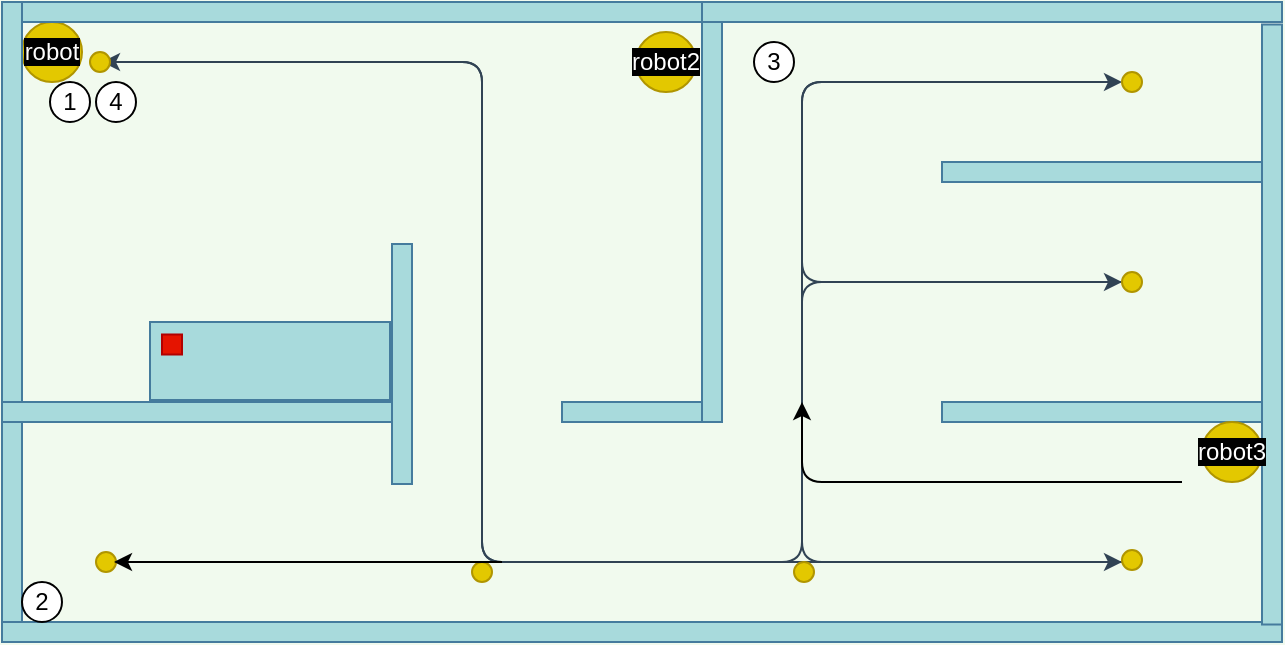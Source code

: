 <mxfile>
    <diagram id="Os4OQ2AVHIz0DxEbQNlY" name="Page-1">
        <mxGraphModel dx="605" dy="261" grid="1" gridSize="10" guides="1" tooltips="1" connect="1" arrows="1" fold="1" page="1" pageScale="1" pageWidth="850" pageHeight="1100" background="#F1FAEE" math="0" shadow="0">
            <root>
                <mxCell id="0"/>
                <mxCell id="1" parent="0"/>
                <object label="&lt;span style=&quot;background-color: rgb(0 , 0 , 0)&quot;&gt;robot&lt;/span&gt;" type="robot" collision_tag="stopEvent" id="robot">
                    <mxCell style="ellipse;whiteSpace=wrap;html=1;aspect=fixed;fillColor=#e3c800;strokeColor=#B09500;fontColor=#ffffff;" parent="1" vertex="1">
                        <mxGeometry x="130" y="50" width="30" height="30" as="geometry"/>
                    </mxCell>
                </object>
                <mxCell id="3" value="" style="rounded=0;whiteSpace=wrap;html=1;fillColor=#A8DADC;strokeColor=#457B9D;" parent="1" vertex="1">
                    <mxGeometry x="120" y="40" width="360" height="10" as="geometry"/>
                </mxCell>
                <mxCell id="4" value="" style="rounded=0;whiteSpace=wrap;html=1;fillColor=#A8DADC;strokeColor=#457B9D;rotation=90;" parent="1" vertex="1">
                    <mxGeometry x="-30" y="190" width="310" height="10" as="geometry"/>
                </mxCell>
                <mxCell id="5" value="" style="rounded=0;whiteSpace=wrap;html=1;fillColor=#A8DADC;strokeColor=#457B9D;" parent="1" vertex="1">
                    <mxGeometry x="120" y="240" width="200" height="10" as="geometry"/>
                </mxCell>
                <mxCell id="6" value="" style="rounded=0;whiteSpace=wrap;html=1;fillColor=#A8DADC;strokeColor=#457B9D;" parent="1" vertex="1">
                    <mxGeometry x="120" y="350" width="640" height="10" as="geometry"/>
                </mxCell>
                <mxCell id="7" value="" style="rounded=0;whiteSpace=wrap;html=1;fillColor=#A8DADC;strokeColor=#457B9D;" parent="1" vertex="1">
                    <mxGeometry x="400" y="240" width="80" height="10" as="geometry"/>
                </mxCell>
                <mxCell id="8" value="" style="rounded=0;whiteSpace=wrap;html=1;fillColor=#A8DADC;strokeColor=#457B9D;rotation=-90;" parent="1" vertex="1">
                    <mxGeometry x="371.25" y="141.25" width="207.5" height="10" as="geometry"/>
                </mxCell>
                <mxCell id="9" value="" style="rounded=0;whiteSpace=wrap;html=1;fillColor=#A8DADC;strokeColor=#457B9D;rotation=-90;" parent="1" vertex="1">
                    <mxGeometry x="260" y="216" width="120" height="10" as="geometry"/>
                </mxCell>
                <mxCell id="10" value="" style="rounded=0;whiteSpace=wrap;html=1;fillColor=#A8DADC;strokeColor=#457B9D;rotation=0;" parent="1" vertex="1">
                    <mxGeometry x="590" y="240" width="170" height="10" as="geometry"/>
                </mxCell>
                <mxCell id="11" value="" style="rounded=0;whiteSpace=wrap;html=1;fillColor=#A8DADC;strokeColor=#457B9D;rotation=0;" parent="1" vertex="1">
                    <mxGeometry x="590" y="120" width="170" height="10" as="geometry"/>
                </mxCell>
                <mxCell id="12" value="" style="rounded=0;whiteSpace=wrap;html=1;fillColor=#A8DADC;strokeColor=#457B9D;rotation=0;" parent="1" vertex="1">
                    <mxGeometry x="470" y="40" width="290" height="10" as="geometry"/>
                </mxCell>
                <mxCell id="13" value="" style="rounded=0;whiteSpace=wrap;html=1;fillColor=#A8DADC;strokeColor=#457B9D;rotation=90;" parent="1" vertex="1">
                    <mxGeometry x="605" y="196.25" width="300" height="10" as="geometry"/>
                </mxCell>
                <mxCell id="14" value="" style="rounded=0;whiteSpace=wrap;html=1;strokeColor=#457B9D;fillColor=#A8DADC;" parent="1" vertex="1">
                    <mxGeometry x="194" y="200" width="120" height="39" as="geometry"/>
                </mxCell>
                <object label="" name="medicine1" type="pickable" weight="0.2" id="medicine1">
                    <mxCell style="rounded=0;whiteSpace=wrap;html=1;strokeColor=#B20000;fillColor=#e51400;fontColor=#ffffff;" parent="1" vertex="1">
                        <mxGeometry x="200" y="206.25" width="10" height="10" as="geometry"/>
                    </mxCell>
                </object>
                <object label="" type="map-path" id="22">
                    <mxCell style="endArrow=classic;html=1;fillColor=#647687;strokeColor=#314354;" parent="1" edge="1">
                        <mxGeometry width="50" height="50" relative="1" as="geometry">
                            <mxPoint x="170" y="70" as="sourcePoint"/>
                            <mxPoint x="680" y="320" as="targetPoint"/>
                            <Array as="points">
                                <mxPoint x="360" y="70"/>
                                <mxPoint x="360" y="320"/>
                            </Array>
                        </mxGeometry>
                    </mxCell>
                </object>
                <object label="" type="map-path" id="28">
                    <mxCell style="endArrow=classic;html=1;fillColor=#647687;strokeColor=#314354;" parent="1" edge="1">
                        <mxGeometry width="50" height="50" relative="1" as="geometry">
                            <mxPoint x="680" y="320" as="sourcePoint"/>
                            <mxPoint x="680" y="180" as="targetPoint"/>
                            <Array as="points">
                                <mxPoint x="520" y="320"/>
                                <mxPoint x="520" y="180"/>
                            </Array>
                        </mxGeometry>
                    </mxCell>
                </object>
                <object label="" type="map-path" id="29">
                    <mxCell style="endArrow=classic;html=1;fillColor=#647687;strokeColor=#314354;" parent="1" edge="1">
                        <mxGeometry width="50" height="50" relative="1" as="geometry">
                            <mxPoint x="680" y="180" as="sourcePoint"/>
                            <mxPoint x="680" y="80" as="targetPoint"/>
                            <Array as="points">
                                <mxPoint x="520" y="180"/>
                                <mxPoint x="520" y="80"/>
                            </Array>
                        </mxGeometry>
                    </mxCell>
                </object>
                <object label="" type="map-path" id="31">
                    <mxCell style="endArrow=classic;html=1;fillColor=#647687;strokeColor=#314354;" parent="1" edge="1">
                        <mxGeometry width="50" height="50" relative="1" as="geometry">
                            <mxPoint x="670" y="80" as="sourcePoint"/>
                            <mxPoint x="170" y="70" as="targetPoint"/>
                            <Array as="points">
                                <mxPoint x="520" y="80"/>
                                <mxPoint x="520" y="320"/>
                                <mxPoint x="360" y="320"/>
                                <mxPoint x="360" y="70"/>
                            </Array>
                        </mxGeometry>
                    </mxCell>
                </object>
                <object label="" type="POI" tag="robotHome" id="32">
                    <mxCell style="ellipse;whiteSpace=wrap;html=1;aspect=fixed;fillColor=#e3c800;strokeColor=#B09500;fontColor=#ffffff;" parent="1" vertex="1">
                        <mxGeometry x="164" y="65" width="10" height="10" as="geometry"/>
                    </mxCell>
                </object>
                <object label="" type="POI" tag="intersection1" id="37">
                    <mxCell style="ellipse;whiteSpace=wrap;html=1;aspect=fixed;fillColor=#e3c800;strokeColor=#B09500;fontColor=#ffffff;" parent="1" vertex="1">
                        <mxGeometry x="355" y="320" width="10" height="10" as="geometry"/>
                    </mxCell>
                </object>
                <object label="" type="POI" tag="intersection2" id="38">
                    <mxCell style="ellipse;whiteSpace=wrap;html=1;aspect=fixed;fillColor=#e3c800;strokeColor=#B09500;fontColor=#ffffff;" parent="1" vertex="1">
                        <mxGeometry x="516" y="320" width="10" height="10" as="geometry"/>
                    </mxCell>
                </object>
                <object label="" type="POI" tag="patientRoom2" id="39">
                    <mxCell style="ellipse;whiteSpace=wrap;html=1;aspect=fixed;fillColor=#e3c800;strokeColor=#B09500;fontColor=#ffffff;" parent="1" vertex="1">
                        <mxGeometry x="680" y="314" width="10" height="10" as="geometry"/>
                    </mxCell>
                </object>
                <object label="" type="POI" tag="patientRoom3" id="40">
                    <mxCell style="ellipse;whiteSpace=wrap;html=1;aspect=fixed;fillColor=#e3c800;strokeColor=#B09500;fontColor=#ffffff;" parent="1" vertex="1">
                        <mxGeometry x="680" y="175" width="10" height="10" as="geometry"/>
                    </mxCell>
                </object>
                <object label="" type="POI" tag="patientRoom4" id="41">
                    <mxCell style="ellipse;whiteSpace=wrap;html=1;aspect=fixed;fillColor=#e3c800;strokeColor=#B09500;fontColor=#ffffff;" parent="1" vertex="1">
                        <mxGeometry x="680" y="75" width="10" height="10" as="geometry"/>
                    </mxCell>
                </object>
                <mxCell id="person1" value="1" style="ellipse;whiteSpace=wrap;html=1;aspect=fixed;" parent="1" vertex="1">
                    <mxGeometry x="144" y="80" width="20" height="20" as="geometry"/>
                </mxCell>
                <mxCell id="person2" value="2" style="ellipse;whiteSpace=wrap;html=1;aspect=fixed;" parent="1" vertex="1">
                    <mxGeometry x="130" y="330" width="20" height="20" as="geometry"/>
                </mxCell>
                <mxCell id="person3" value="3" style="ellipse;whiteSpace=wrap;html=1;aspect=fixed;" parent="1" vertex="1">
                    <mxGeometry x="496" y="60" width="20" height="20" as="geometry"/>
                </mxCell>
                <object label="&lt;span style=&quot;background-color: rgb(0 , 0 , 0)&quot;&gt;robot2&lt;/span&gt;" type="robot" collision_tag="stopEvent" id="robot2">
                    <mxCell style="ellipse;whiteSpace=wrap;html=1;aspect=fixed;fillColor=#e3c800;strokeColor=#B09500;fontColor=#ffffff;" parent="1" vertex="1">
                        <mxGeometry x="437" y="55" width="30" height="30" as="geometry"/>
                    </mxCell>
                </object>
                <object label="" type="POI" tag="patientRoom1" id="43">
                    <mxCell style="ellipse;whiteSpace=wrap;html=1;aspect=fixed;fillColor=#e3c800;strokeColor=#B09500;fontColor=#ffffff;" parent="1" vertex="1">
                        <mxGeometry x="167" y="315" width="10" height="10" as="geometry"/>
                    </mxCell>
                </object>
                <object label="" type="map-path" id="44">
                    <mxCell style="endArrow=classic;html=1;strokeColor=#000000;" parent="1" edge="1">
                        <mxGeometry width="50" height="50" relative="1" as="geometry">
                            <mxPoint x="370" y="320" as="sourcePoint"/>
                            <mxPoint x="176" y="320" as="targetPoint"/>
                        </mxGeometry>
                    </mxCell>
                </object>
                <object label="&lt;span style=&quot;background-color: rgb(0 , 0 , 0)&quot;&gt;robot3&lt;br&gt;&lt;/span&gt;" type="robot" collision_tag="stopEvent" id="robot3">
                    <mxCell style="ellipse;whiteSpace=wrap;html=1;aspect=fixed;fillColor=#e3c800;strokeColor=#B09500;fontColor=#ffffff;" parent="1" vertex="1">
                        <mxGeometry x="720" y="250" width="30" height="30" as="geometry"/>
                    </mxCell>
                </object>
                <object label="" type="map-path" id="45">
                    <mxCell style="endArrow=classic;html=1;strokeColor=#000000;" parent="1" edge="1">
                        <mxGeometry width="50" height="50" relative="1" as="geometry">
                            <mxPoint x="710" y="280" as="sourcePoint"/>
                            <mxPoint x="520" y="240" as="targetPoint"/>
                            <Array as="points">
                                <mxPoint x="520" y="280"/>
                            </Array>
                        </mxGeometry>
                    </mxCell>
                </object>
                <mxCell id="person4" value="4" style="ellipse;whiteSpace=wrap;html=1;aspect=fixed;" parent="1" vertex="1">
                    <mxGeometry x="167" y="80" width="20" height="20" as="geometry"/>
                </mxCell>
            </root>
        </mxGraphModel>
    </diagram>
</mxfile>